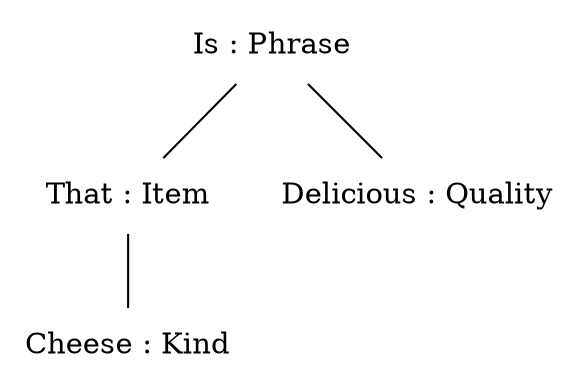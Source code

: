 graph {
n0[label = "Is : Phrase", style = "solid", shape = "plaintext"] ;
n0_0[label = "That : Item", style = "solid", shape = "plaintext"] ;
n0 -- n0_0 [style = "solid"];
n0_0_0[label = "Cheese : Kind", style = "solid", shape = "plaintext"] ;
n0_0 -- n0_0_0 [style = "solid"];
n1_0[label = "Delicious : Quality", style = "solid", shape = "plaintext"] ;
n0 -- n1_0 [style = "solid"];
}

